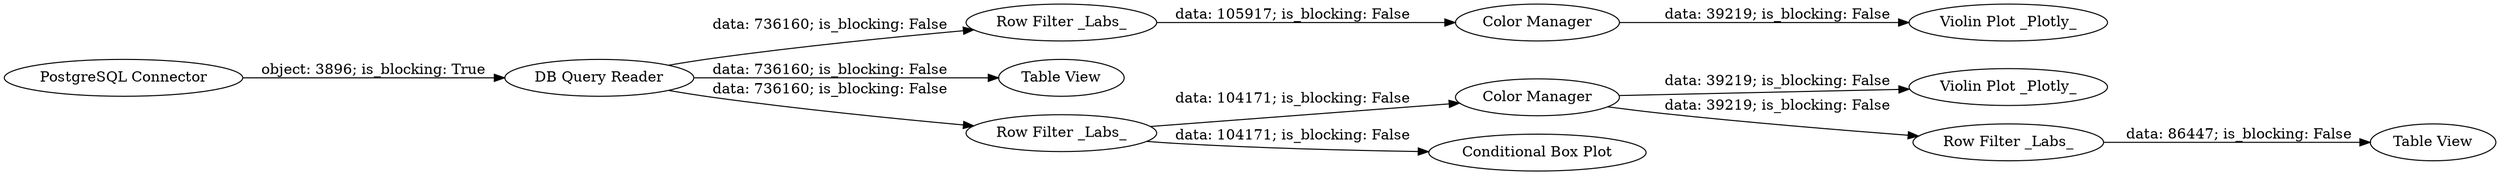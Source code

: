 digraph {
	"-952777660175465643_11" [label="Color Manager"]
	"-952777660175465643_6" [label="Row Filter _Labs_"]
	"-952777660175465643_13" [label="Color Manager"]
	"-952777660175465643_12" [label="Violin Plot _Plotly_"]
	"-952777660175465643_4" [label="Table View"]
	"-952777660175465643_7" [label="Row Filter _Labs_"]
	"-952777660175465643_15" [label="Table View"]
	"-952777660175465643_2" [label="DB Query Reader"]
	"-952777660175465643_8" [label="Conditional Box Plot"]
	"-952777660175465643_14" [label="Row Filter _Labs_"]
	"-952777660175465643_9" [label="Violin Plot _Plotly_"]
	"-952777660175465643_1" [label="PostgreSQL Connector"]
	"-952777660175465643_6" -> "-952777660175465643_11" [label="data: 105917; is_blocking: False"]
	"-952777660175465643_2" -> "-952777660175465643_4" [label="data: 736160; is_blocking: False"]
	"-952777660175465643_13" -> "-952777660175465643_14" [label="data: 39219; is_blocking: False"]
	"-952777660175465643_14" -> "-952777660175465643_15" [label="data: 86447; is_blocking: False"]
	"-952777660175465643_13" -> "-952777660175465643_12" [label="data: 39219; is_blocking: False"]
	"-952777660175465643_7" -> "-952777660175465643_13" [label="data: 104171; is_blocking: False"]
	"-952777660175465643_2" -> "-952777660175465643_7" [label="data: 736160; is_blocking: False"]
	"-952777660175465643_2" -> "-952777660175465643_6" [label="data: 736160; is_blocking: False"]
	"-952777660175465643_7" -> "-952777660175465643_8" [label="data: 104171; is_blocking: False"]
	"-952777660175465643_1" -> "-952777660175465643_2" [label="object: 3896; is_blocking: True"]
	"-952777660175465643_11" -> "-952777660175465643_9" [label="data: 39219; is_blocking: False"]
	rankdir=LR
}
